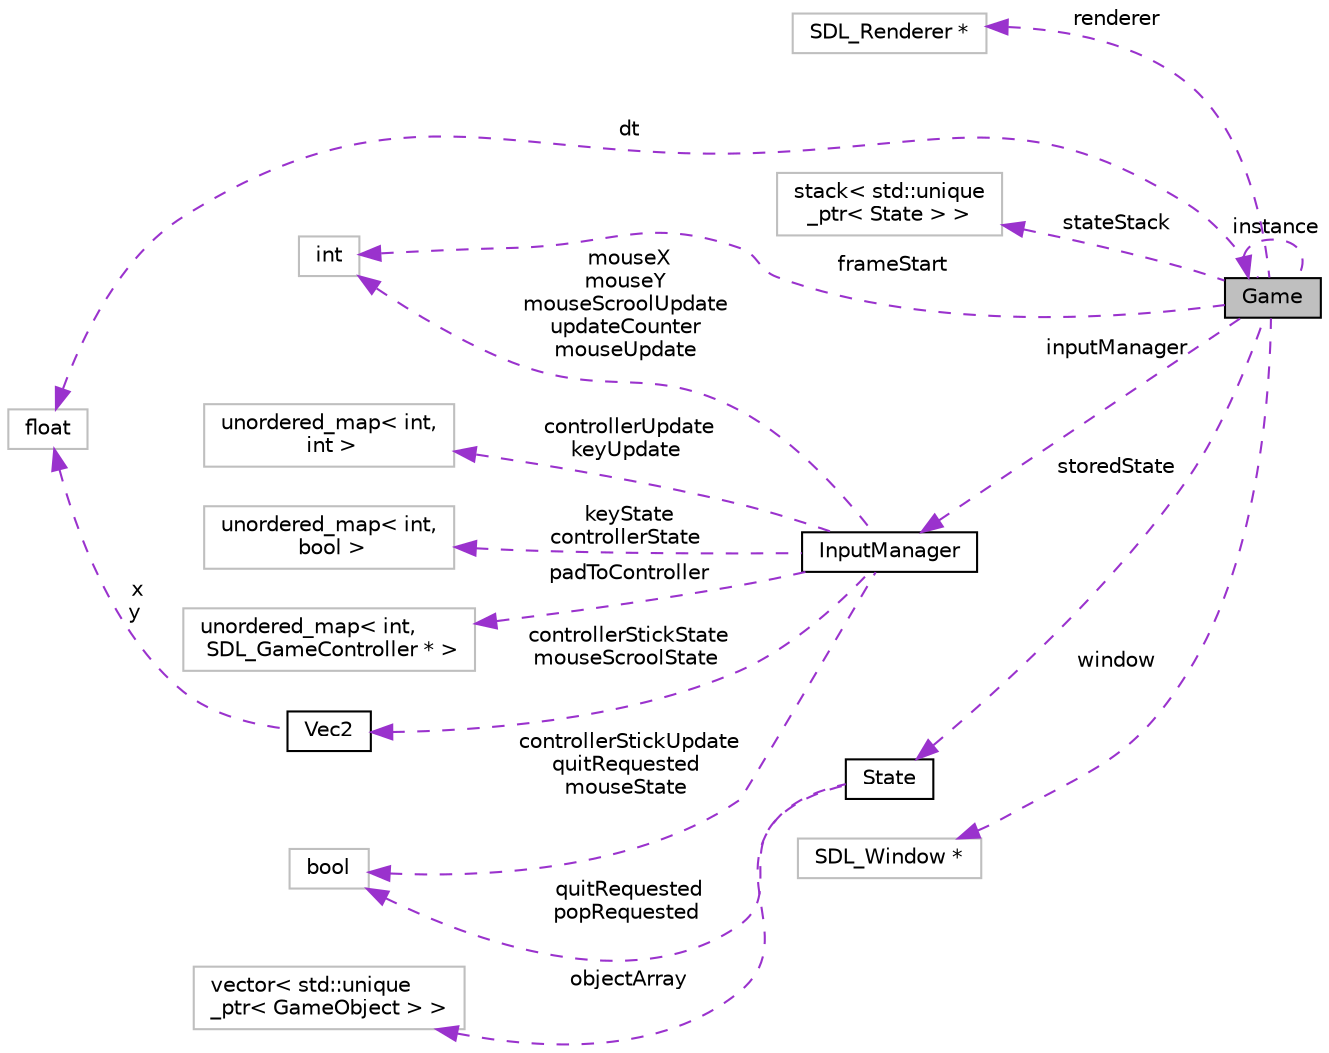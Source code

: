 digraph "Game"
{
  edge [fontname="Helvetica",fontsize="10",labelfontname="Helvetica",labelfontsize="10"];
  node [fontname="Helvetica",fontsize="10",shape=record];
  rankdir="LR";
  Node1 [label="Game",height=0.2,width=0.4,color="black", fillcolor="grey75", style="filled", fontcolor="black"];
  Node2 -> Node1 [dir="back",color="darkorchid3",fontsize="10",style="dashed",label=" renderer" ,fontname="Helvetica"];
  Node2 [label="SDL_Renderer *",height=0.2,width=0.4,color="grey75", fillcolor="white", style="filled"];
  Node1 -> Node1 [dir="back",color="darkorchid3",fontsize="10",style="dashed",label=" instance" ,fontname="Helvetica"];
  Node3 -> Node1 [dir="back",color="darkorchid3",fontsize="10",style="dashed",label=" dt" ,fontname="Helvetica"];
  Node3 [label="float",height=0.2,width=0.4,color="grey75", fillcolor="white", style="filled"];
  Node4 -> Node1 [dir="back",color="darkorchid3",fontsize="10",style="dashed",label=" stateStack" ,fontname="Helvetica"];
  Node4 [label="stack\< std::unique\l_ptr\< State \> \>",height=0.2,width=0.4,color="grey75", fillcolor="white", style="filled"];
  Node5 -> Node1 [dir="back",color="darkorchid3",fontsize="10",style="dashed",label=" frameStart" ,fontname="Helvetica"];
  Node5 [label="int",height=0.2,width=0.4,color="grey75", fillcolor="white", style="filled"];
  Node6 -> Node1 [dir="back",color="darkorchid3",fontsize="10",style="dashed",label=" inputManager" ,fontname="Helvetica"];
  Node6 [label="InputManager",height=0.2,width=0.4,color="black", fillcolor="white", style="filled",URL="$classInputManager.html",tooltip="Classe que organiza entradas do usuário. "];
  Node7 -> Node6 [dir="back",color="darkorchid3",fontsize="10",style="dashed",label=" controllerStickState\nmouseScroolState" ,fontname="Helvetica"];
  Node7 [label="Vec2",height=0.2,width=0.4,color="black", fillcolor="white", style="filled",URL="$classVec2.html",tooltip="Classe que modela um vetor(no sentido físico) "];
  Node3 -> Node7 [dir="back",color="darkorchid3",fontsize="10",style="dashed",label=" x\ny" ,fontname="Helvetica"];
  Node5 -> Node6 [dir="back",color="darkorchid3",fontsize="10",style="dashed",label=" mouseX\nmouseY\nmouseScroolUpdate\nupdateCounter\nmouseUpdate" ,fontname="Helvetica"];
  Node8 -> Node6 [dir="back",color="darkorchid3",fontsize="10",style="dashed",label=" controllerStickUpdate\nquitRequested\nmouseState" ,fontname="Helvetica"];
  Node8 [label="bool",height=0.2,width=0.4,color="grey75", fillcolor="white", style="filled"];
  Node9 -> Node6 [dir="back",color="darkorchid3",fontsize="10",style="dashed",label=" controllerUpdate\nkeyUpdate" ,fontname="Helvetica"];
  Node9 [label="unordered_map\< int,\l int \>",height=0.2,width=0.4,color="grey75", fillcolor="white", style="filled"];
  Node10 -> Node6 [dir="back",color="darkorchid3",fontsize="10",style="dashed",label=" keyState\ncontrollerState" ,fontname="Helvetica"];
  Node10 [label="unordered_map\< int,\l bool \>",height=0.2,width=0.4,color="grey75", fillcolor="white", style="filled"];
  Node11 -> Node6 [dir="back",color="darkorchid3",fontsize="10",style="dashed",label=" padToController" ,fontname="Helvetica"];
  Node11 [label="unordered_map\< int,\l SDL_GameController * \>",height=0.2,width=0.4,color="grey75", fillcolor="white", style="filled"];
  Node12 -> Node1 [dir="back",color="darkorchid3",fontsize="10",style="dashed",label=" storedState" ,fontname="Helvetica"];
  Node12 [label="State",height=0.2,width=0.4,color="black", fillcolor="white", style="filled",URL="$classState.html",tooltip="Classe virtual que modela um estado do jogo. "];
  Node13 -> Node12 [dir="back",color="darkorchid3",fontsize="10",style="dashed",label=" objectArray" ,fontname="Helvetica"];
  Node13 [label="vector\< std::unique\l_ptr\< GameObject \> \>",height=0.2,width=0.4,color="grey75", fillcolor="white", style="filled"];
  Node8 -> Node12 [dir="back",color="darkorchid3",fontsize="10",style="dashed",label=" quitRequested\npopRequested" ,fontname="Helvetica"];
  Node14 -> Node1 [dir="back",color="darkorchid3",fontsize="10",style="dashed",label=" window" ,fontname="Helvetica"];
  Node14 [label="SDL_Window *",height=0.2,width=0.4,color="grey75", fillcolor="white", style="filled"];
}
